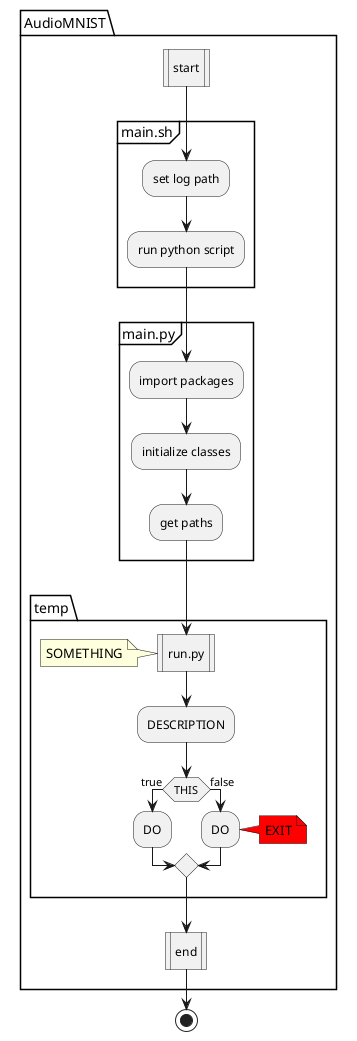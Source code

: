 @startuml Pipeline Flowchart
|AudioMNIST|
package "AudioMNIST" {
    :start|
    partition "main.sh" {
        :set log path;
        :run python script;
    }
    partition "main.py" {
        :import packages;
        :initialize classes;
        :get paths;
    }
    package "temp" {
    :run.py|
        note: SOMETHING
        :DESCRIPTION;
        if (THIS) then (true)
            :DO;
        else (false)
            :DO;
            note right #red: EXIT
        endif
    }
    :end|
}
stop
@enduml
